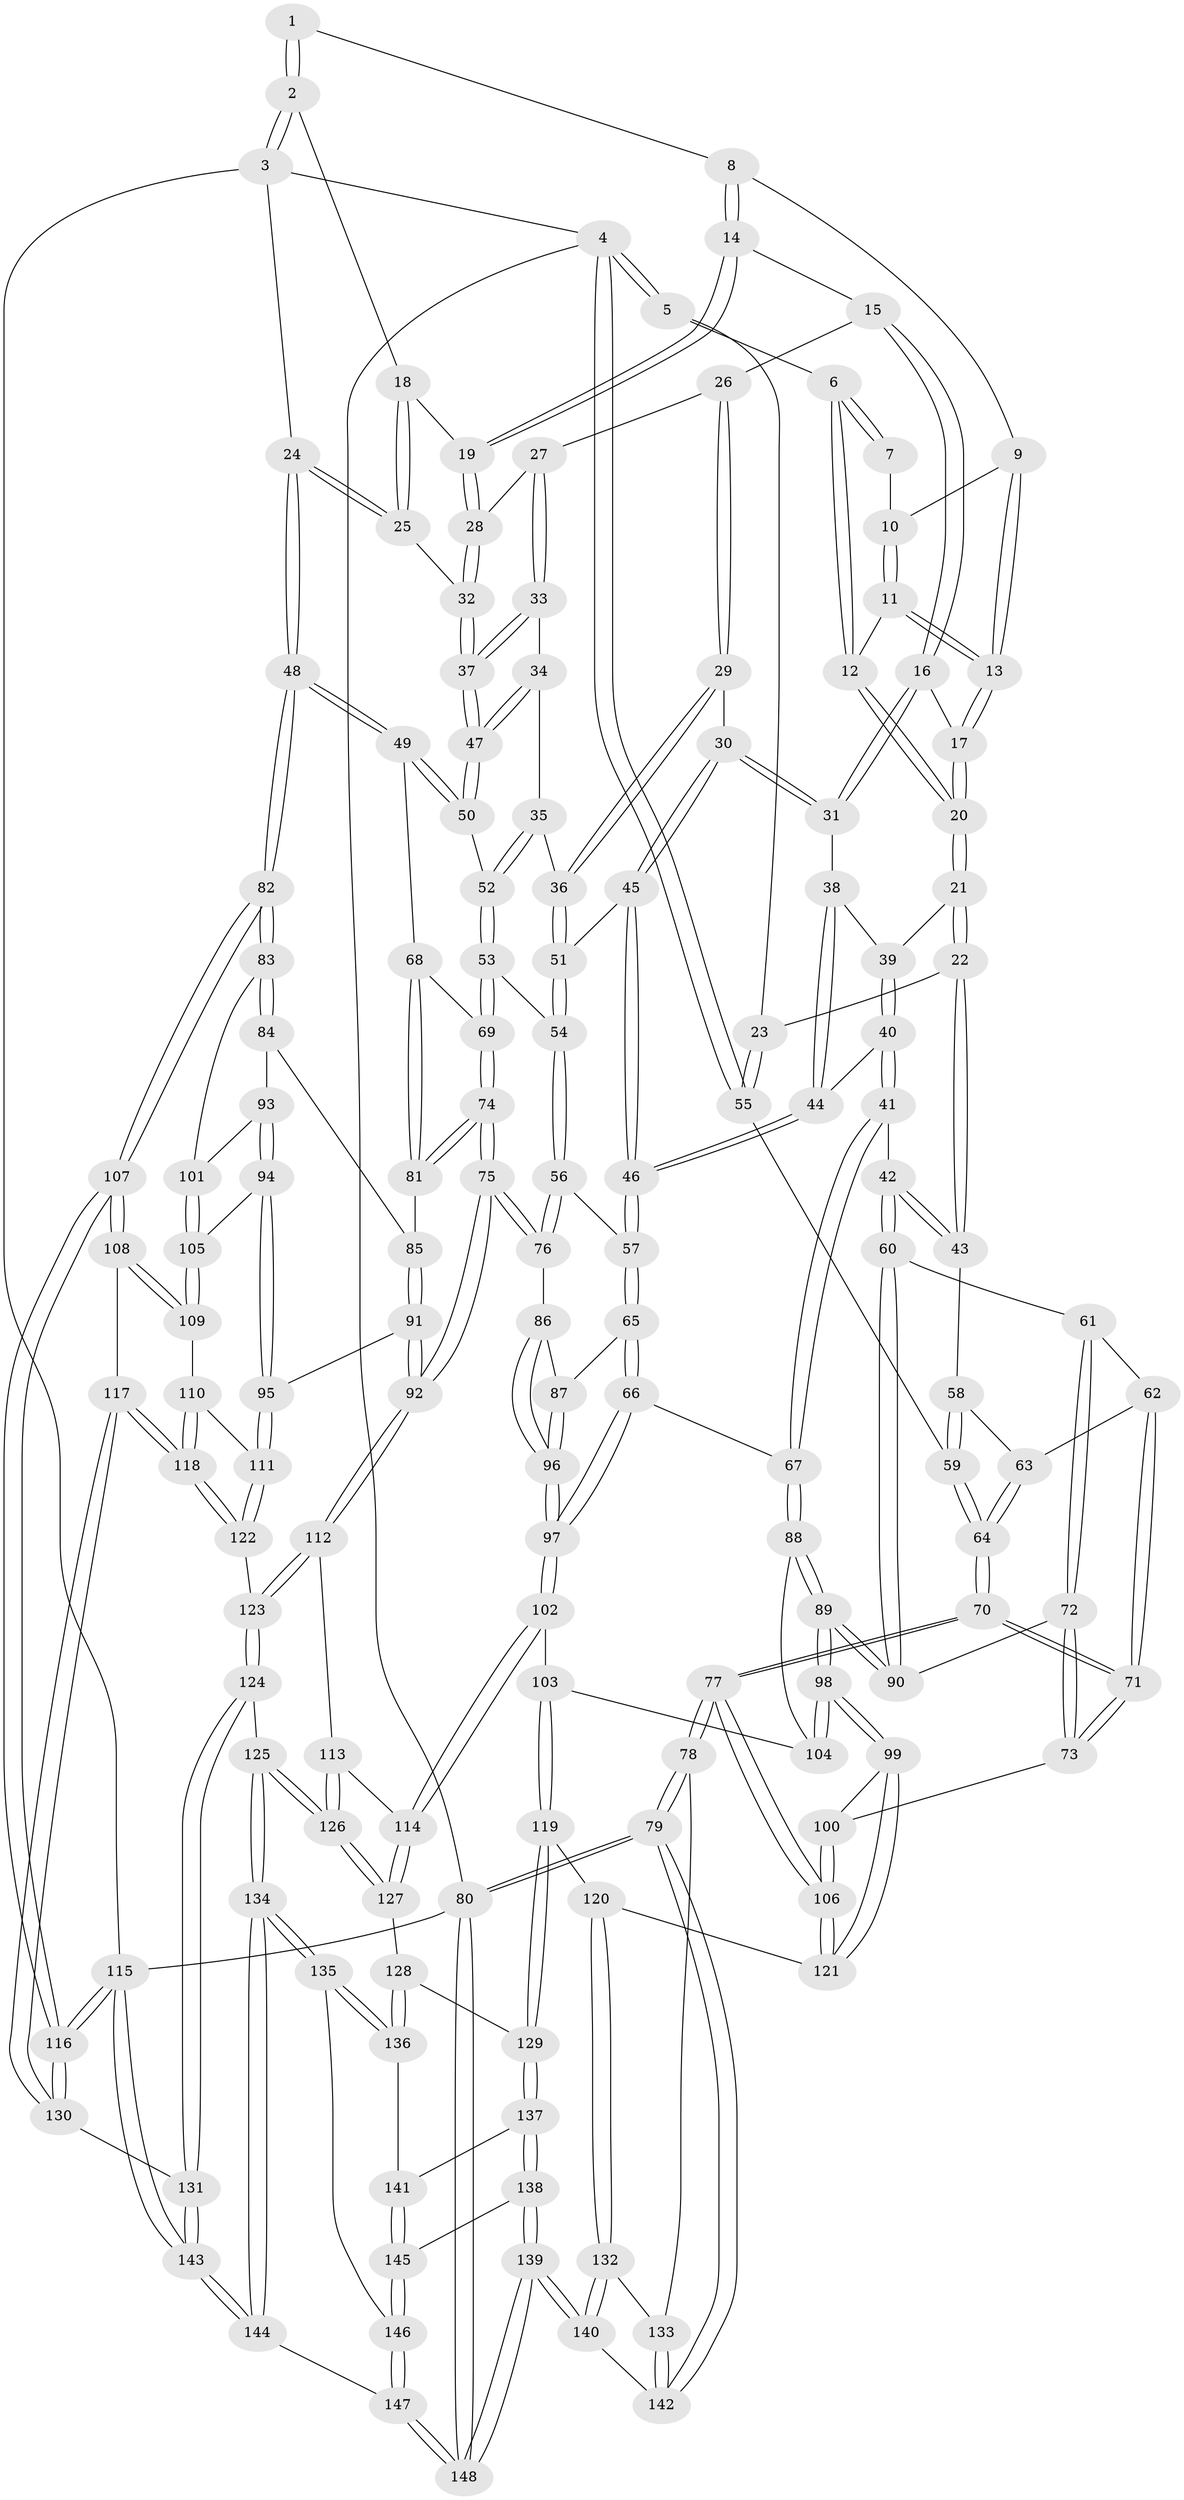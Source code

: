 // Generated by graph-tools (version 1.1) at 2025/03/03/09/25 03:03:20]
// undirected, 148 vertices, 367 edges
graph export_dot {
graph [start="1"]
  node [color=gray90,style=filled];
  1 [pos="+0.6018897358233037+0"];
  2 [pos="+0.9568761682375593+0"];
  3 [pos="+1+0"];
  4 [pos="+0+0"];
  5 [pos="+0.19125547540651844+0"];
  6 [pos="+0.26911952837392833+0"];
  7 [pos="+0.39193345563123916+0"];
  8 [pos="+0.5945051314080273+0.04153893434796507"];
  9 [pos="+0.566515212416799+0.04175503807985182"];
  10 [pos="+0.4692224795499844+0"];
  11 [pos="+0.4814104003176719+0.0504668365105891"];
  12 [pos="+0.36311989373404296+0.06510881504892031"];
  13 [pos="+0.4927615693657061+0.08524083388964412"];
  14 [pos="+0.5998814259225942+0.04773717966290826"];
  15 [pos="+0.6110202875618904+0.08349678050936148"];
  16 [pos="+0.515163645887501+0.13091699133900161"];
  17 [pos="+0.4909119910949964+0.0995937527837688"];
  18 [pos="+0.9149813890400202+0"];
  19 [pos="+0.8509185512767621+0"];
  20 [pos="+0.3729084415219833+0.1263864892793531"];
  21 [pos="+0.3587738309482052+0.1603828614420565"];
  22 [pos="+0.19725821667513388+0.20380645099591374"];
  23 [pos="+0.1871165099867847+0.1727138681885172"];
  24 [pos="+1+0.27095324477653226"];
  25 [pos="+0.9845677376039393+0.19578924824516022"];
  26 [pos="+0.6142625651859794+0.0864968684059748"];
  27 [pos="+0.7554703802439613+0.07234858605020063"];
  28 [pos="+0.8337493015413264+0"];
  29 [pos="+0.6359817401881368+0.20493273734861644"];
  30 [pos="+0.6210953090931666+0.2061086329310899"];
  31 [pos="+0.5249128948803905+0.18264626868342926"];
  32 [pos="+0.8756342343993331+0.19439456731348653"];
  33 [pos="+0.7105146364452849+0.1629337106616532"];
  34 [pos="+0.6847095788061714+0.1965946588914419"];
  35 [pos="+0.6586871590192888+0.21244112795942582"];
  36 [pos="+0.6506468043782605+0.21119160152433689"];
  37 [pos="+0.8652370901964+0.2163418509894355"];
  38 [pos="+0.5072784935273534+0.19942959183960476"];
  39 [pos="+0.3689481500587318+0.17213886537094525"];
  40 [pos="+0.4126266960770347+0.3026137135536466"];
  41 [pos="+0.3251074504050626+0.38756622534364404"];
  42 [pos="+0.2788939641281706+0.3826139182202272"];
  43 [pos="+0.1959937484101514+0.2078988870312151"];
  44 [pos="+0.47855105006510007+0.2967477767344087"];
  45 [pos="+0.5477188372557537+0.2972256993392632"];
  46 [pos="+0.5119143516169471+0.3214444662054657"];
  47 [pos="+0.8510147835858606+0.2601370991103104"];
  48 [pos="+1+0.3782331396207686"];
  49 [pos="+0.8788519031217812+0.3508976978339954"];
  50 [pos="+0.8503181947056592+0.2896812779376637"];
  51 [pos="+0.6105554848122332+0.30025672210199245"];
  52 [pos="+0.703348403008662+0.30660818359035685"];
  53 [pos="+0.6763179444074261+0.38233734198788666"];
  54 [pos="+0.6237379296553801+0.38650924846961465"];
  55 [pos="+0+0"];
  56 [pos="+0.5711218906577323+0.406189512214034"];
  57 [pos="+0.5522909383887212+0.40399185217208644"];
  58 [pos="+0.11127566199767619+0.25065507846637874"];
  59 [pos="+0+0"];
  60 [pos="+0.25652463801627273+0.4048143249385519"];
  61 [pos="+0.11914531199234879+0.3971788565788865"];
  62 [pos="+0.05309395071070598+0.3711446092628167"];
  63 [pos="+0.09828929688628359+0.2666028525277998"];
  64 [pos="+0+0.26186477775111655"];
  65 [pos="+0.5006271862589342+0.44989412166449955"];
  66 [pos="+0.44109095077258603+0.47709123312183876"];
  67 [pos="+0.4079935930666571+0.4728170302142422"];
  68 [pos="+0.8619376872622754+0.38011860651722074"];
  69 [pos="+0.6768548830903839+0.3828546962463523"];
  70 [pos="+0+0.49885890731420107"];
  71 [pos="+0+0.48011253282287447"];
  72 [pos="+0.12158946332519886+0.4926486016529674"];
  73 [pos="+0.10722396122458266+0.5075502872177311"];
  74 [pos="+0.7221564415386781+0.4818914464547878"];
  75 [pos="+0.7064787993553525+0.561973759375182"];
  76 [pos="+0.6366682042389542+0.5464117929963473"];
  77 [pos="+0+0.6395601794999818"];
  78 [pos="+0+0.6671387686921316"];
  79 [pos="+0+1"];
  80 [pos="+0+1"];
  81 [pos="+0.8534386014800405+0.4170640307752118"];
  82 [pos="+1+0.5697884635635176"];
  83 [pos="+0.9757301572578015+0.5278737111722095"];
  84 [pos="+0.8692961245038352+0.46069850659457323"];
  85 [pos="+0.8612309060554094+0.44534939660969947"];
  86 [pos="+0.6064934605438285+0.5570961689919423"];
  87 [pos="+0.5356400561585416+0.49957364173624347"];
  88 [pos="+0.3950795054326307+0.4992875150017322"];
  89 [pos="+0.2353396216044007+0.5644671898553538"];
  90 [pos="+0.24458322577963232+0.43373720576083696"];
  91 [pos="+0.736488436824223+0.5960773001521064"];
  92 [pos="+0.7296557890006983+0.5953637021478585"];
  93 [pos="+0.8617011806241514+0.5098631294940027"];
  94 [pos="+0.8167027633600467+0.5667400956333712"];
  95 [pos="+0.7370196685464286+0.5962114880318525"];
  96 [pos="+0.5356757075591999+0.6072829549356562"];
  97 [pos="+0.514589479614333+0.6261220977872536"];
  98 [pos="+0.2228877052532985+0.6195241791074463"];
  99 [pos="+0.2127543356376983+0.6348407259533992"];
  100 [pos="+0.1376409735779919+0.5495551494194559"];
  101 [pos="+0.8948101877294131+0.5604786017600196"];
  102 [pos="+0.5039507502326634+0.6669365912609838"];
  103 [pos="+0.41358173324967223+0.6442603368793988"];
  104 [pos="+0.37197002996321865+0.5744078815854377"];
  105 [pos="+0.8832443868077491+0.5773770443895058"];
  106 [pos="+0+0.6503517720295018"];
  107 [pos="+1+0.6022129389770493"];
  108 [pos="+1+0.6641907508211462"];
  109 [pos="+0.8978134463424258+0.6358911078855052"];
  110 [pos="+0.8821918921362516+0.6431691868694508"];
  111 [pos="+0.8087858069041736+0.6488788692140014"];
  112 [pos="+0.695913665418796+0.661909791229037"];
  113 [pos="+0.6482427240804474+0.696364535904472"];
  114 [pos="+0.5092997439042853+0.6801119300472592"];
  115 [pos="+1+1"];
  116 [pos="+1+0.925826762625321"];
  117 [pos="+0.8913617199400671+0.7969819478498222"];
  118 [pos="+0.8769480242340535+0.7857066300408156"];
  119 [pos="+0.25779277704550785+0.7395606143315764"];
  120 [pos="+0.20604919110964334+0.6963561769268664"];
  121 [pos="+0.20138591001849915+0.6873908879360374"];
  122 [pos="+0.8328869259867779+0.7628249782648902"];
  123 [pos="+0.7658510015005735+0.7707417901069233"];
  124 [pos="+0.6977127111950313+0.8486640670878814"];
  125 [pos="+0.6612236331410739+0.8490526137083935"];
  126 [pos="+0.6526907263635241+0.8362674963588637"];
  127 [pos="+0.4883259188394546+0.7695878849628579"];
  128 [pos="+0.4840337588647486+0.7744164827601928"];
  129 [pos="+0.25950558586564665+0.7425115440611261"];
  130 [pos="+0.8934182592584629+0.8175123396980386"];
  131 [pos="+0.8648029485573866+0.971399615175039"];
  132 [pos="+0.10394220581485226+0.8255931769748142"];
  133 [pos="+0.08044198054015603+0.8205171129275758"];
  134 [pos="+0.573283406274512+0.9952437295414184"];
  135 [pos="+0.48444223285267995+0.9164503378793842"];
  136 [pos="+0.46023509771786175+0.8731027264128172"];
  137 [pos="+0.26559726688435964+0.7797586064833668"];
  138 [pos="+0.18538834878906288+0.9375705966240981"];
  139 [pos="+0.1677773318566368+0.9523330352478014"];
  140 [pos="+0.11297172377844879+0.9044773166318357"];
  141 [pos="+0.34700657797872+0.8805941986352732"];
  142 [pos="+0+0.9243052529545076"];
  143 [pos="+0.9652989694974956+1"];
  144 [pos="+0.6133417850679931+1"];
  145 [pos="+0.32634954043246056+0.9383841155193238"];
  146 [pos="+0.3459797995723902+1"];
  147 [pos="+0.31340333299818873+1"];
  148 [pos="+0.14523659419262042+1"];
  1 -- 2;
  1 -- 2;
  1 -- 8;
  2 -- 3;
  2 -- 3;
  2 -- 18;
  3 -- 4;
  3 -- 24;
  3 -- 115;
  4 -- 5;
  4 -- 5;
  4 -- 55;
  4 -- 55;
  4 -- 80;
  5 -- 6;
  5 -- 23;
  6 -- 7;
  6 -- 7;
  6 -- 12;
  6 -- 12;
  7 -- 10;
  8 -- 9;
  8 -- 14;
  8 -- 14;
  9 -- 10;
  9 -- 13;
  9 -- 13;
  10 -- 11;
  10 -- 11;
  11 -- 12;
  11 -- 13;
  11 -- 13;
  12 -- 20;
  12 -- 20;
  13 -- 17;
  13 -- 17;
  14 -- 15;
  14 -- 19;
  14 -- 19;
  15 -- 16;
  15 -- 16;
  15 -- 26;
  16 -- 17;
  16 -- 31;
  16 -- 31;
  17 -- 20;
  17 -- 20;
  18 -- 19;
  18 -- 25;
  18 -- 25;
  19 -- 28;
  19 -- 28;
  20 -- 21;
  20 -- 21;
  21 -- 22;
  21 -- 22;
  21 -- 39;
  22 -- 23;
  22 -- 43;
  22 -- 43;
  23 -- 55;
  23 -- 55;
  24 -- 25;
  24 -- 25;
  24 -- 48;
  24 -- 48;
  25 -- 32;
  26 -- 27;
  26 -- 29;
  26 -- 29;
  27 -- 28;
  27 -- 33;
  27 -- 33;
  28 -- 32;
  28 -- 32;
  29 -- 30;
  29 -- 36;
  29 -- 36;
  30 -- 31;
  30 -- 31;
  30 -- 45;
  30 -- 45;
  31 -- 38;
  32 -- 37;
  32 -- 37;
  33 -- 34;
  33 -- 37;
  33 -- 37;
  34 -- 35;
  34 -- 47;
  34 -- 47;
  35 -- 36;
  35 -- 52;
  35 -- 52;
  36 -- 51;
  36 -- 51;
  37 -- 47;
  37 -- 47;
  38 -- 39;
  38 -- 44;
  38 -- 44;
  39 -- 40;
  39 -- 40;
  40 -- 41;
  40 -- 41;
  40 -- 44;
  41 -- 42;
  41 -- 67;
  41 -- 67;
  42 -- 43;
  42 -- 43;
  42 -- 60;
  42 -- 60;
  43 -- 58;
  44 -- 46;
  44 -- 46;
  45 -- 46;
  45 -- 46;
  45 -- 51;
  46 -- 57;
  46 -- 57;
  47 -- 50;
  47 -- 50;
  48 -- 49;
  48 -- 49;
  48 -- 82;
  48 -- 82;
  49 -- 50;
  49 -- 50;
  49 -- 68;
  50 -- 52;
  51 -- 54;
  51 -- 54;
  52 -- 53;
  52 -- 53;
  53 -- 54;
  53 -- 69;
  53 -- 69;
  54 -- 56;
  54 -- 56;
  55 -- 59;
  56 -- 57;
  56 -- 76;
  56 -- 76;
  57 -- 65;
  57 -- 65;
  58 -- 59;
  58 -- 59;
  58 -- 63;
  59 -- 64;
  59 -- 64;
  60 -- 61;
  60 -- 90;
  60 -- 90;
  61 -- 62;
  61 -- 72;
  61 -- 72;
  62 -- 63;
  62 -- 71;
  62 -- 71;
  63 -- 64;
  63 -- 64;
  64 -- 70;
  64 -- 70;
  65 -- 66;
  65 -- 66;
  65 -- 87;
  66 -- 67;
  66 -- 97;
  66 -- 97;
  67 -- 88;
  67 -- 88;
  68 -- 69;
  68 -- 81;
  68 -- 81;
  69 -- 74;
  69 -- 74;
  70 -- 71;
  70 -- 71;
  70 -- 77;
  70 -- 77;
  71 -- 73;
  71 -- 73;
  72 -- 73;
  72 -- 73;
  72 -- 90;
  73 -- 100;
  74 -- 75;
  74 -- 75;
  74 -- 81;
  74 -- 81;
  75 -- 76;
  75 -- 76;
  75 -- 92;
  75 -- 92;
  76 -- 86;
  77 -- 78;
  77 -- 78;
  77 -- 106;
  77 -- 106;
  78 -- 79;
  78 -- 79;
  78 -- 133;
  79 -- 80;
  79 -- 80;
  79 -- 142;
  79 -- 142;
  80 -- 148;
  80 -- 148;
  80 -- 115;
  81 -- 85;
  82 -- 83;
  82 -- 83;
  82 -- 107;
  82 -- 107;
  83 -- 84;
  83 -- 84;
  83 -- 101;
  84 -- 85;
  84 -- 93;
  85 -- 91;
  85 -- 91;
  86 -- 87;
  86 -- 96;
  86 -- 96;
  87 -- 96;
  87 -- 96;
  88 -- 89;
  88 -- 89;
  88 -- 104;
  89 -- 90;
  89 -- 90;
  89 -- 98;
  89 -- 98;
  91 -- 92;
  91 -- 92;
  91 -- 95;
  92 -- 112;
  92 -- 112;
  93 -- 94;
  93 -- 94;
  93 -- 101;
  94 -- 95;
  94 -- 95;
  94 -- 105;
  95 -- 111;
  95 -- 111;
  96 -- 97;
  96 -- 97;
  97 -- 102;
  97 -- 102;
  98 -- 99;
  98 -- 99;
  98 -- 104;
  98 -- 104;
  99 -- 100;
  99 -- 121;
  99 -- 121;
  100 -- 106;
  100 -- 106;
  101 -- 105;
  101 -- 105;
  102 -- 103;
  102 -- 114;
  102 -- 114;
  103 -- 104;
  103 -- 119;
  103 -- 119;
  105 -- 109;
  105 -- 109;
  106 -- 121;
  106 -- 121;
  107 -- 108;
  107 -- 108;
  107 -- 116;
  107 -- 116;
  108 -- 109;
  108 -- 109;
  108 -- 117;
  109 -- 110;
  110 -- 111;
  110 -- 118;
  110 -- 118;
  111 -- 122;
  111 -- 122;
  112 -- 113;
  112 -- 123;
  112 -- 123;
  113 -- 114;
  113 -- 126;
  113 -- 126;
  114 -- 127;
  114 -- 127;
  115 -- 116;
  115 -- 116;
  115 -- 143;
  115 -- 143;
  116 -- 130;
  116 -- 130;
  117 -- 118;
  117 -- 118;
  117 -- 130;
  117 -- 130;
  118 -- 122;
  118 -- 122;
  119 -- 120;
  119 -- 129;
  119 -- 129;
  120 -- 121;
  120 -- 132;
  120 -- 132;
  122 -- 123;
  123 -- 124;
  123 -- 124;
  124 -- 125;
  124 -- 131;
  124 -- 131;
  125 -- 126;
  125 -- 126;
  125 -- 134;
  125 -- 134;
  126 -- 127;
  126 -- 127;
  127 -- 128;
  128 -- 129;
  128 -- 136;
  128 -- 136;
  129 -- 137;
  129 -- 137;
  130 -- 131;
  131 -- 143;
  131 -- 143;
  132 -- 133;
  132 -- 140;
  132 -- 140;
  133 -- 142;
  133 -- 142;
  134 -- 135;
  134 -- 135;
  134 -- 144;
  134 -- 144;
  135 -- 136;
  135 -- 136;
  135 -- 146;
  136 -- 141;
  137 -- 138;
  137 -- 138;
  137 -- 141;
  138 -- 139;
  138 -- 139;
  138 -- 145;
  139 -- 140;
  139 -- 140;
  139 -- 148;
  139 -- 148;
  140 -- 142;
  141 -- 145;
  141 -- 145;
  143 -- 144;
  143 -- 144;
  144 -- 147;
  145 -- 146;
  145 -- 146;
  146 -- 147;
  146 -- 147;
  147 -- 148;
  147 -- 148;
}
